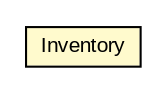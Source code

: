 #!/usr/local/bin/dot
#
# Class diagram 
# Generated by UMLGraph version R5_6 (http://www.umlgraph.org/)
#

digraph G {
	edge [fontname="arial",fontsize=10,labelfontname="arial",labelfontsize=10];
	node [fontname="arial",fontsize=10,shape=plaintext];
	nodesep=0.25;
	ranksep=0.5;
	// org.thoughtworks.sales.stage.dc.Inventory
	c16306 [label=<<table title="org.thoughtworks.sales.stage.dc.Inventory" border="0" cellborder="1" cellspacing="0" cellpadding="2" port="p" bgcolor="lemonChiffon" href="./Inventory.html">
		<tr><td><table border="0" cellspacing="0" cellpadding="1">
<tr><td align="center" balign="center"> Inventory </td></tr>
		</table></td></tr>
		</table>>, URL="./Inventory.html", fontname="arial", fontcolor="black", fontsize=10.0];
}

